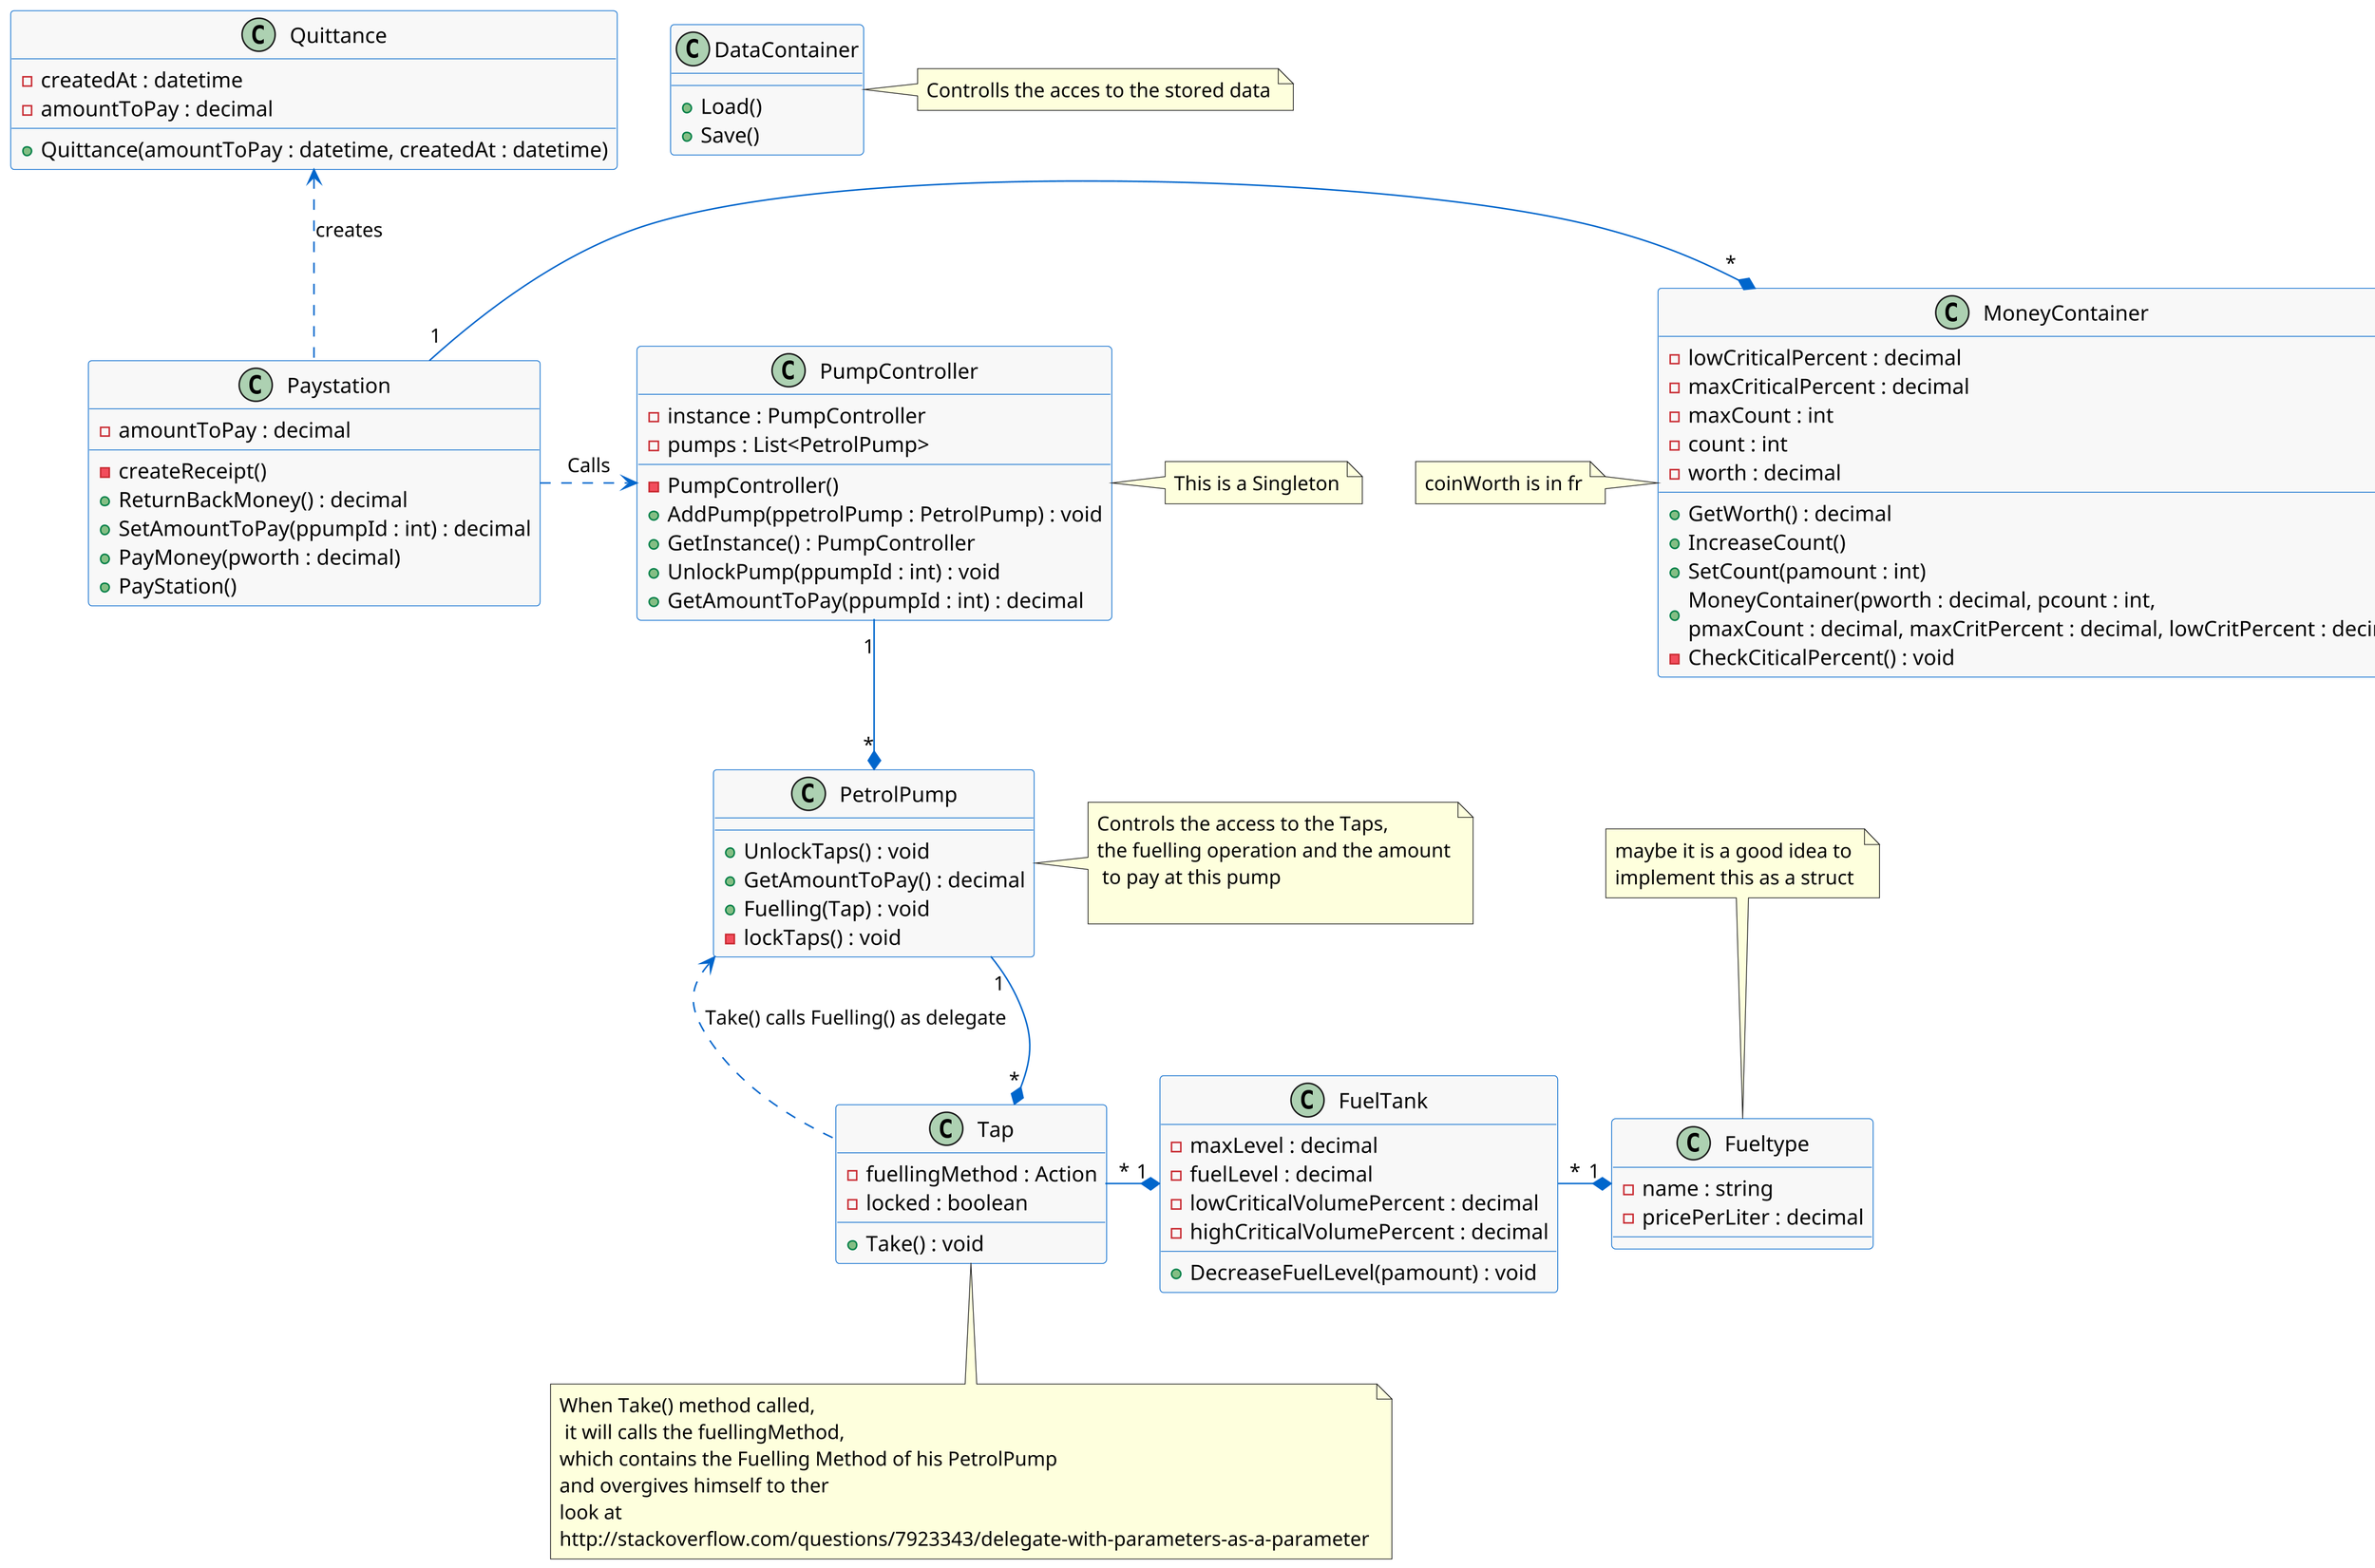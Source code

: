 @startuml
skinparam dpi 250
skinparam classBackgroundColor #F8F8F8
skinparam classBorderColor #0066CC
skinparam classArrowColor #0066CC

class Paystation {
  	- amountToPay : decimal
  	- createReceipt()
  	+ ReturnBackMoney() : decimal
  	+ SetAmountToPay(ppumpId : int) : decimal
  	+ PayMoney(pworth : decimal)
  	+ PayStation()
}

class PetrolPump {
	+ UnlockTaps() : void
	+ GetAmountToPay() : decimal
	+ Fuelling(Tap) : void
	- lockTaps() : void
}
note right : Controls the access to the Taps,\nthe fuelling operation and the amount\n to pay at this pump\n 

class Tap {
    - fuellingMethod : Action
	- locked : boolean
	+ Take() : void
}
note bottom: When Take() method called,\n it will calls the fuellingMethod,\nwhich contains the Fuelling Method of his PetrolPump \nand overgives himself to ther\nlook at \nhttp://stackoverflow.com/questions/7923343/delegate-with-parameters-as-a-parameter

class FuelTank {
	- maxLevel : decimal
	- fuelLevel : decimal
	- lowCriticalVolumePercent : decimal
	- highCriticalVolumePercent : decimal
	+ DecreaseFuelLevel(pamount) : void 
}

class Fueltype {
	- name : string
	- pricePerLiter : decimal
}
note top : maybe it is a good idea to \nimplement this as a struct

class Quittance {
	- createdAt : datetime
	- amountToPay : decimal
	+ Quittance(amountToPay : datetime, createdAt : datetime)
}

class PumpController {
	- instance : PumpController
	- pumps : List<PetrolPump>
	- PumpController()
	+ AddPump(ppetrolPump : PetrolPump) : void
	+ GetInstance() : PumpController
	+ UnlockPump(ppumpId : int) : void
	+ GetAmountToPay(ppumpId : int) : decimal
}
note right: This is a Singleton

class MoneyContainer {
  - lowCriticalPercent : decimal
  - maxCriticalPercent : decimal
  - maxCount : int
  - count : int
  - worth : decimal
  + GetWorth() : decimal
  + IncreaseCount()
  + SetCount(pamount : int)
  + MoneyContainer(pworth : decimal, pcount : int,\npmaxCount : decimal, maxCritPercent : decimal, lowCritPercent : decimal)
  - CheckCiticalPercent() : void
  
}
note left: coinWorth is in fr

class DataContainer {
	+ Load()
	+ Save()
}
note right: Controlls the acces to the stored data

PumpController "1" --* "*" PetrolPump
Paystation ...right....> PumpController : Calls
Paystation "1" -right-* "*" MoneyContainer
Paystation .up.> Quittance : creates
PetrolPump "1" --* "*" Tap
Tap "*" -right-* "1" FuelTank
FuelTank "*" -right-* "1" Fueltype

Tap .up.> PetrolPump : Take() calls Fuelling() as delegate
@enduml 
